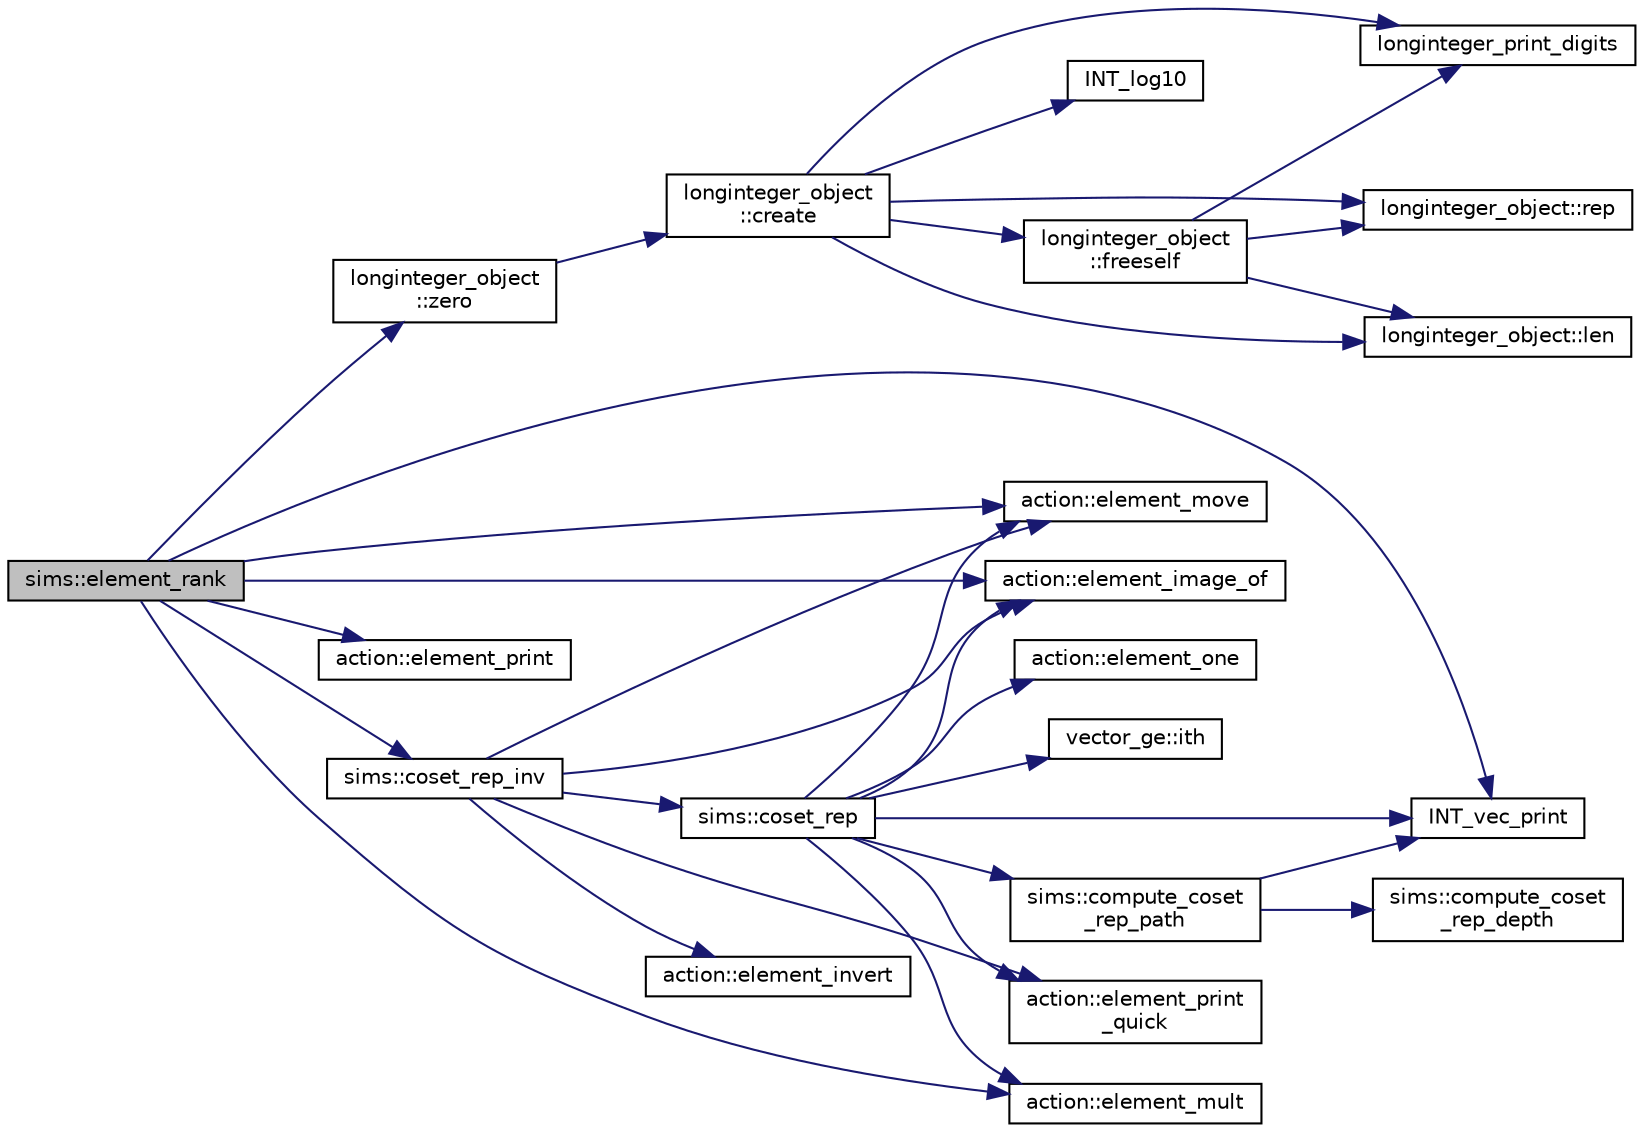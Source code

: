 digraph "sims::element_rank"
{
  edge [fontname="Helvetica",fontsize="10",labelfontname="Helvetica",labelfontsize="10"];
  node [fontname="Helvetica",fontsize="10",shape=record];
  rankdir="LR";
  Node3215 [label="sims::element_rank",height=0.2,width=0.4,color="black", fillcolor="grey75", style="filled", fontcolor="black"];
  Node3215 -> Node3216 [color="midnightblue",fontsize="10",style="solid",fontname="Helvetica"];
  Node3216 [label="action::element_move",height=0.2,width=0.4,color="black", fillcolor="white", style="filled",URL="$d2/d86/classaction.html#a550947491bbb534d3d7951f50198a874"];
  Node3215 -> Node3217 [color="midnightblue",fontsize="10",style="solid",fontname="Helvetica"];
  Node3217 [label="longinteger_object\l::zero",height=0.2,width=0.4,color="black", fillcolor="white", style="filled",URL="$dd/d7e/classlonginteger__object.html#a6cdf946c2eb5e3e71ffb534716fa8a86"];
  Node3217 -> Node3218 [color="midnightblue",fontsize="10",style="solid",fontname="Helvetica"];
  Node3218 [label="longinteger_object\l::create",height=0.2,width=0.4,color="black", fillcolor="white", style="filled",URL="$dd/d7e/classlonginteger__object.html#a95d2eebc60849c3963a49298b1f498c2"];
  Node3218 -> Node3219 [color="midnightblue",fontsize="10",style="solid",fontname="Helvetica"];
  Node3219 [label="longinteger_object\l::freeself",height=0.2,width=0.4,color="black", fillcolor="white", style="filled",URL="$dd/d7e/classlonginteger__object.html#a06450f8c4795d81da6d680830ef958a1"];
  Node3219 -> Node3220 [color="midnightblue",fontsize="10",style="solid",fontname="Helvetica"];
  Node3220 [label="longinteger_print_digits",height=0.2,width=0.4,color="black", fillcolor="white", style="filled",URL="$de/dc5/algebra__and__number__theory_8h.html#ac2bac7b12f5b6440b8dad275cd7a157d"];
  Node3219 -> Node3221 [color="midnightblue",fontsize="10",style="solid",fontname="Helvetica"];
  Node3221 [label="longinteger_object::rep",height=0.2,width=0.4,color="black", fillcolor="white", style="filled",URL="$dd/d7e/classlonginteger__object.html#a3ecaf12738cc721d281c416503f241e2"];
  Node3219 -> Node3222 [color="midnightblue",fontsize="10",style="solid",fontname="Helvetica"];
  Node3222 [label="longinteger_object::len",height=0.2,width=0.4,color="black", fillcolor="white", style="filled",URL="$dd/d7e/classlonginteger__object.html#a0bfeae35be8a6fd44ed7f76413596ab1"];
  Node3218 -> Node3223 [color="midnightblue",fontsize="10",style="solid",fontname="Helvetica"];
  Node3223 [label="INT_log10",height=0.2,width=0.4,color="black", fillcolor="white", style="filled",URL="$de/dc5/algebra__and__number__theory_8h.html#a98bc0a6c562370a355165d2538dac250"];
  Node3218 -> Node3220 [color="midnightblue",fontsize="10",style="solid",fontname="Helvetica"];
  Node3218 -> Node3221 [color="midnightblue",fontsize="10",style="solid",fontname="Helvetica"];
  Node3218 -> Node3222 [color="midnightblue",fontsize="10",style="solid",fontname="Helvetica"];
  Node3215 -> Node3224 [color="midnightblue",fontsize="10",style="solid",fontname="Helvetica"];
  Node3224 [label="action::element_image_of",height=0.2,width=0.4,color="black", fillcolor="white", style="filled",URL="$d2/d86/classaction.html#ae09559d4537a048fc860f8a74a31393d"];
  Node3215 -> Node3225 [color="midnightblue",fontsize="10",style="solid",fontname="Helvetica"];
  Node3225 [label="INT_vec_print",height=0.2,width=0.4,color="black", fillcolor="white", style="filled",URL="$df/dbf/sajeeb_8_c.html#a79a5901af0b47dd0d694109543c027fe"];
  Node3215 -> Node3226 [color="midnightblue",fontsize="10",style="solid",fontname="Helvetica"];
  Node3226 [label="action::element_print",height=0.2,width=0.4,color="black", fillcolor="white", style="filled",URL="$d2/d86/classaction.html#ae38c3ef3c1125213733d63c6fc3c40cd"];
  Node3215 -> Node3227 [color="midnightblue",fontsize="10",style="solid",fontname="Helvetica"];
  Node3227 [label="sims::coset_rep_inv",height=0.2,width=0.4,color="black", fillcolor="white", style="filled",URL="$d9/df3/classsims.html#a388f523d4ec997fce4e9ede924de99b9"];
  Node3227 -> Node3228 [color="midnightblue",fontsize="10",style="solid",fontname="Helvetica"];
  Node3228 [label="sims::coset_rep",height=0.2,width=0.4,color="black", fillcolor="white", style="filled",URL="$d9/df3/classsims.html#a3d669dba4d005cd2399388f27f44cd04"];
  Node3228 -> Node3229 [color="midnightblue",fontsize="10",style="solid",fontname="Helvetica"];
  Node3229 [label="sims::compute_coset\l_rep_path",height=0.2,width=0.4,color="black", fillcolor="white", style="filled",URL="$d9/df3/classsims.html#a22a53a24eb86dcfe54cb3588776a4d96"];
  Node3229 -> Node3230 [color="midnightblue",fontsize="10",style="solid",fontname="Helvetica"];
  Node3230 [label="sims::compute_coset\l_rep_depth",height=0.2,width=0.4,color="black", fillcolor="white", style="filled",URL="$d9/df3/classsims.html#abfeb782bd253f1df5253486afb120f6f"];
  Node3229 -> Node3225 [color="midnightblue",fontsize="10",style="solid",fontname="Helvetica"];
  Node3228 -> Node3225 [color="midnightblue",fontsize="10",style="solid",fontname="Helvetica"];
  Node3228 -> Node3231 [color="midnightblue",fontsize="10",style="solid",fontname="Helvetica"];
  Node3231 [label="action::element_one",height=0.2,width=0.4,color="black", fillcolor="white", style="filled",URL="$d2/d86/classaction.html#a780a105daf04d6d1fe7e2f63b3c88e3b"];
  Node3228 -> Node3232 [color="midnightblue",fontsize="10",style="solid",fontname="Helvetica"];
  Node3232 [label="vector_ge::ith",height=0.2,width=0.4,color="black", fillcolor="white", style="filled",URL="$d4/d6e/classvector__ge.html#a1ff002e8b746a9beb119d57dcd4a15ff"];
  Node3228 -> Node3233 [color="midnightblue",fontsize="10",style="solid",fontname="Helvetica"];
  Node3233 [label="action::element_print\l_quick",height=0.2,width=0.4,color="black", fillcolor="white", style="filled",URL="$d2/d86/classaction.html#a4844680cf6750396f76494a28655265b"];
  Node3228 -> Node3234 [color="midnightblue",fontsize="10",style="solid",fontname="Helvetica"];
  Node3234 [label="action::element_mult",height=0.2,width=0.4,color="black", fillcolor="white", style="filled",URL="$d2/d86/classaction.html#ae9e36b2cae1f0f7bd7144097fa9a34b3"];
  Node3228 -> Node3216 [color="midnightblue",fontsize="10",style="solid",fontname="Helvetica"];
  Node3228 -> Node3224 [color="midnightblue",fontsize="10",style="solid",fontname="Helvetica"];
  Node3227 -> Node3233 [color="midnightblue",fontsize="10",style="solid",fontname="Helvetica"];
  Node3227 -> Node3224 [color="midnightblue",fontsize="10",style="solid",fontname="Helvetica"];
  Node3227 -> Node3235 [color="midnightblue",fontsize="10",style="solid",fontname="Helvetica"];
  Node3235 [label="action::element_invert",height=0.2,width=0.4,color="black", fillcolor="white", style="filled",URL="$d2/d86/classaction.html#aa4bd01e338497714586636751fcef436"];
  Node3227 -> Node3216 [color="midnightblue",fontsize="10",style="solid",fontname="Helvetica"];
  Node3215 -> Node3234 [color="midnightblue",fontsize="10",style="solid",fontname="Helvetica"];
}
